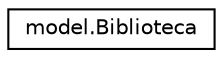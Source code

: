 digraph "Graphical Class Hierarchy"
{
 // LATEX_PDF_SIZE
  edge [fontname="Helvetica",fontsize="10",labelfontname="Helvetica",labelfontsize="10"];
  node [fontname="Helvetica",fontsize="10",shape=record];
  rankdir="LR";
  Node0 [label="model.Biblioteca",height=0.2,width=0.4,color="black", fillcolor="white", style="filled",URL="$classmodel_1_1_biblioteca.html",tooltip=" "];
}
